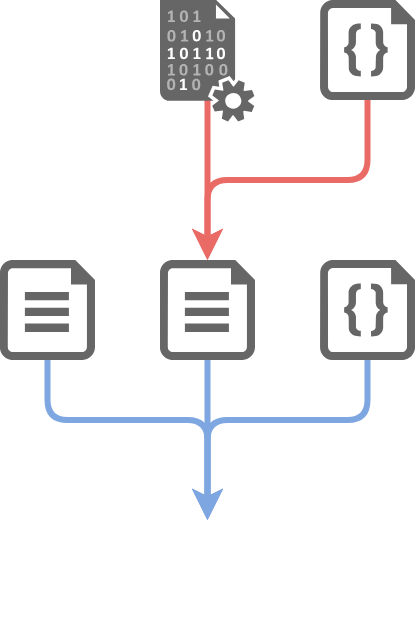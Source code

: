 <mxfile version="12.6.5" type="device"><diagram id="QiB0cc5khnH5wL0k3uiy" name="Page-1"><mxGraphModel dx="1422" dy="799" grid="1" gridSize="10" guides="1" tooltips="1" connect="1" arrows="1" fold="1" page="1" pageScale="1" pageWidth="200" pageHeight="200" math="0" shadow="0"><root><mxCell id="0"/><mxCell id="1" parent="0"/><mxCell id="UOwIOzMhixXeOkXtJ8z9-9" value="" style="verticalLabelPosition=bottom;html=1;verticalAlign=top;align=center;strokeColor=none;fillColor=#666666;shape=mxgraph.azure.code_file;pointerEvents=1;fontSize=31;" vertex="1" parent="1"><mxGeometry x="240" y="30" width="47.5" height="50" as="geometry"/></mxCell><mxCell id="UOwIOzMhixXeOkXtJ8z9-11" value="" style="verticalLabelPosition=bottom;html=1;verticalAlign=top;align=center;strokeColor=none;fillColor=#666666;shape=mxgraph.azure.cloud_services_configuration_file;pointerEvents=1;fontSize=31;" vertex="1" parent="1"><mxGeometry x="160" y="160" width="47.5" height="50" as="geometry"/></mxCell><mxCell id="UOwIOzMhixXeOkXtJ8z9-12" value="" style="endArrow=classic;html=1;fontSize=31;exitX=0.5;exitY=1;exitDx=0;exitDy=0;exitPerimeter=0;entryX=0.5;entryY=0;entryDx=0;entryDy=0;entryPerimeter=0;strokeColor=#EA6B66;strokeWidth=3;fillColor=#f5f5f5;" edge="1" parent="1" target="UOwIOzMhixXeOkXtJ8z9-11"><mxGeometry width="50" height="50" relative="1" as="geometry"><mxPoint x="183.75" y="80" as="sourcePoint"/><mxPoint x="-190" y="320" as="targetPoint"/></mxGeometry></mxCell><mxCell id="UOwIOzMhixXeOkXtJ8z9-14" value="" style="endArrow=classic;html=1;fontSize=31;exitX=0.5;exitY=1;exitDx=0;exitDy=0;exitPerimeter=0;strokeColor=#EA6B66;strokeWidth=3;edgeStyle=elbowEdgeStyle;elbow=vertical;entryX=0.5;entryY=0;entryDx=0;entryDy=0;entryPerimeter=0;fillColor=#f5f5f5;" edge="1" parent="1" source="UOwIOzMhixXeOkXtJ8z9-9" target="UOwIOzMhixXeOkXtJ8z9-11"><mxGeometry width="50" height="50" relative="1" as="geometry"><mxPoint x="193.75" y="90" as="sourcePoint"/><mxPoint x="190" y="140" as="targetPoint"/></mxGeometry></mxCell><mxCell id="UOwIOzMhixXeOkXtJ8z9-18" value="" style="endArrow=classic;html=1;fontSize=31;exitX=0.5;exitY=1;exitDx=0;exitDy=0;exitPerimeter=0;entryX=0.5;entryY=0;entryDx=0;entryDy=0;entryPerimeter=0;strokeColor=#7EA6E0;strokeWidth=3;fillColor=#f5f5f5;" edge="1" parent="1" source="UOwIOzMhixXeOkXtJ8z9-11"><mxGeometry width="50" height="50" relative="1" as="geometry"><mxPoint x="193.75" y="90" as="sourcePoint"/><mxPoint x="183.75" y="290" as="targetPoint"/></mxGeometry></mxCell><mxCell id="UOwIOzMhixXeOkXtJ8z9-19" value="" style="verticalLabelPosition=bottom;html=1;verticalAlign=top;align=center;strokeColor=none;fillColor=#666666;shape=mxgraph.azure.cloud_services_configuration_file;pointerEvents=1;fontSize=31;" vertex="1" parent="1"><mxGeometry x="80" y="160" width="47.5" height="50" as="geometry"/></mxCell><mxCell id="UOwIOzMhixXeOkXtJ8z9-21" value="" style="endArrow=classic;html=1;fontSize=31;exitX=0.5;exitY=1;exitDx=0;exitDy=0;exitPerimeter=0;strokeColor=#7EA6E0;strokeWidth=3;edgeStyle=elbowEdgeStyle;elbow=vertical;entryX=0.5;entryY=0;entryDx=0;entryDy=0;entryPerimeter=0;fillColor=#f5f5f5;" edge="1" parent="1" source="UOwIOzMhixXeOkXtJ8z9-19"><mxGeometry width="50" height="50" relative="1" as="geometry"><mxPoint x="273.75" y="90" as="sourcePoint"/><mxPoint x="183.75" y="290" as="targetPoint"/><Array as="points"><mxPoint x="150" y="240"/></Array></mxGeometry></mxCell><mxCell id="UOwIOzMhixXeOkXtJ8z9-22" value="" style="shadow=0;dashed=0;html=1;strokeColor=none;fillColor=#666666;labelPosition=center;verticalLabelPosition=bottom;verticalAlign=top;align=center;outlineConnect=0;shape=mxgraph.veeam.data_file;fontSize=31;" vertex="1" parent="1"><mxGeometry x="160" y="30" width="47.2" height="60.8" as="geometry"/></mxCell><mxCell id="UOwIOzMhixXeOkXtJ8z9-23" value="" style="verticalLabelPosition=bottom;html=1;verticalAlign=top;align=center;strokeColor=none;fillColor=#666666;shape=mxgraph.azure.code_file;pointerEvents=1;fontSize=31;" vertex="1" parent="1"><mxGeometry x="240" y="160" width="47.5" height="50" as="geometry"/></mxCell><mxCell id="UOwIOzMhixXeOkXtJ8z9-26" value="" style="shape=image;html=1;verticalAlign=top;verticalLabelPosition=bottom;imageAspect=0;aspect=fixed;image=https://cdn1.iconfinder.com/data/icons/hawcons/32/699581-icon-70-document-file-pdf-128.png;fillColor=#666666;gradientColor=none;fontSize=31;strokeColor=none;imageBackground=none;fontColor=#666666;labelBackgroundColor=none;" vertex="1" parent="1"><mxGeometry x="160" y="290" width="47.5" height="47.5" as="geometry"/></mxCell><mxCell id="UOwIOzMhixXeOkXtJ8z9-30" value="" style="endArrow=classic;html=1;fontSize=31;exitX=0.5;exitY=1;exitDx=0;exitDy=0;exitPerimeter=0;strokeColor=#7EA6E0;strokeWidth=3;edgeStyle=elbowEdgeStyle;elbow=vertical;entryX=0.5;entryY=0;entryDx=0;entryDy=0;fillColor=#f5f5f5;" edge="1" parent="1" source="UOwIOzMhixXeOkXtJ8z9-23" target="UOwIOzMhixXeOkXtJ8z9-26"><mxGeometry width="50" height="50" relative="1" as="geometry"><mxPoint x="273.75" y="90" as="sourcePoint"/><mxPoint x="193.75" y="170" as="targetPoint"/><Array as="points"><mxPoint x="220" y="240"/></Array></mxGeometry></mxCell></root></mxGraphModel></diagram></mxfile>